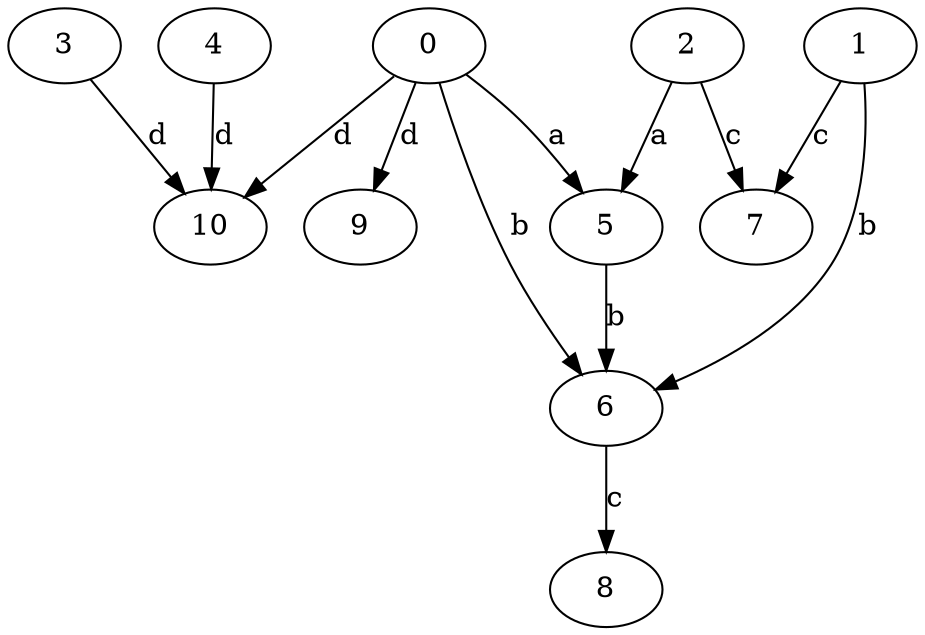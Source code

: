 strict digraph  {
3;
4;
0;
5;
6;
1;
7;
8;
9;
10;
2;
3 -> 10  [label=d];
4 -> 10  [label=d];
0 -> 5  [label=a];
0 -> 6  [label=b];
0 -> 9  [label=d];
0 -> 10  [label=d];
5 -> 6  [label=b];
6 -> 8  [label=c];
1 -> 6  [label=b];
1 -> 7  [label=c];
2 -> 5  [label=a];
2 -> 7  [label=c];
}
